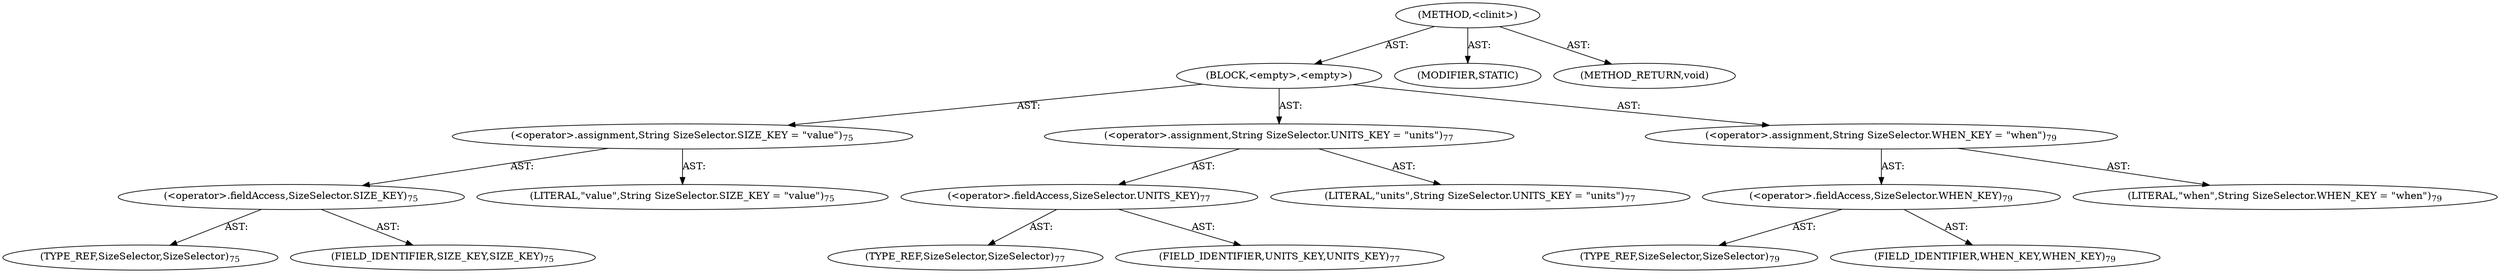 digraph "&lt;clinit&gt;" {  
"111669149708" [label = <(METHOD,&lt;clinit&gt;)> ]
"25769803830" [label = <(BLOCK,&lt;empty&gt;,&lt;empty&gt;)> ]
"30064771235" [label = <(&lt;operator&gt;.assignment,String SizeSelector.SIZE_KEY = &quot;value&quot;)<SUB>75</SUB>> ]
"30064771236" [label = <(&lt;operator&gt;.fieldAccess,SizeSelector.SIZE_KEY)<SUB>75</SUB>> ]
"180388626435" [label = <(TYPE_REF,SizeSelector,SizeSelector)<SUB>75</SUB>> ]
"55834574886" [label = <(FIELD_IDENTIFIER,SIZE_KEY,SIZE_KEY)<SUB>75</SUB>> ]
"90194313309" [label = <(LITERAL,&quot;value&quot;,String SizeSelector.SIZE_KEY = &quot;value&quot;)<SUB>75</SUB>> ]
"30064771237" [label = <(&lt;operator&gt;.assignment,String SizeSelector.UNITS_KEY = &quot;units&quot;)<SUB>77</SUB>> ]
"30064771238" [label = <(&lt;operator&gt;.fieldAccess,SizeSelector.UNITS_KEY)<SUB>77</SUB>> ]
"180388626436" [label = <(TYPE_REF,SizeSelector,SizeSelector)<SUB>77</SUB>> ]
"55834574887" [label = <(FIELD_IDENTIFIER,UNITS_KEY,UNITS_KEY)<SUB>77</SUB>> ]
"90194313310" [label = <(LITERAL,&quot;units&quot;,String SizeSelector.UNITS_KEY = &quot;units&quot;)<SUB>77</SUB>> ]
"30064771239" [label = <(&lt;operator&gt;.assignment,String SizeSelector.WHEN_KEY = &quot;when&quot;)<SUB>79</SUB>> ]
"30064771240" [label = <(&lt;operator&gt;.fieldAccess,SizeSelector.WHEN_KEY)<SUB>79</SUB>> ]
"180388626437" [label = <(TYPE_REF,SizeSelector,SizeSelector)<SUB>79</SUB>> ]
"55834574888" [label = <(FIELD_IDENTIFIER,WHEN_KEY,WHEN_KEY)<SUB>79</SUB>> ]
"90194313311" [label = <(LITERAL,&quot;when&quot;,String SizeSelector.WHEN_KEY = &quot;when&quot;)<SUB>79</SUB>> ]
"133143986212" [label = <(MODIFIER,STATIC)> ]
"128849018892" [label = <(METHOD_RETURN,void)> ]
  "111669149708" -> "25769803830"  [ label = "AST: "] 
  "111669149708" -> "133143986212"  [ label = "AST: "] 
  "111669149708" -> "128849018892"  [ label = "AST: "] 
  "25769803830" -> "30064771235"  [ label = "AST: "] 
  "25769803830" -> "30064771237"  [ label = "AST: "] 
  "25769803830" -> "30064771239"  [ label = "AST: "] 
  "30064771235" -> "30064771236"  [ label = "AST: "] 
  "30064771235" -> "90194313309"  [ label = "AST: "] 
  "30064771236" -> "180388626435"  [ label = "AST: "] 
  "30064771236" -> "55834574886"  [ label = "AST: "] 
  "30064771237" -> "30064771238"  [ label = "AST: "] 
  "30064771237" -> "90194313310"  [ label = "AST: "] 
  "30064771238" -> "180388626436"  [ label = "AST: "] 
  "30064771238" -> "55834574887"  [ label = "AST: "] 
  "30064771239" -> "30064771240"  [ label = "AST: "] 
  "30064771239" -> "90194313311"  [ label = "AST: "] 
  "30064771240" -> "180388626437"  [ label = "AST: "] 
  "30064771240" -> "55834574888"  [ label = "AST: "] 
}
